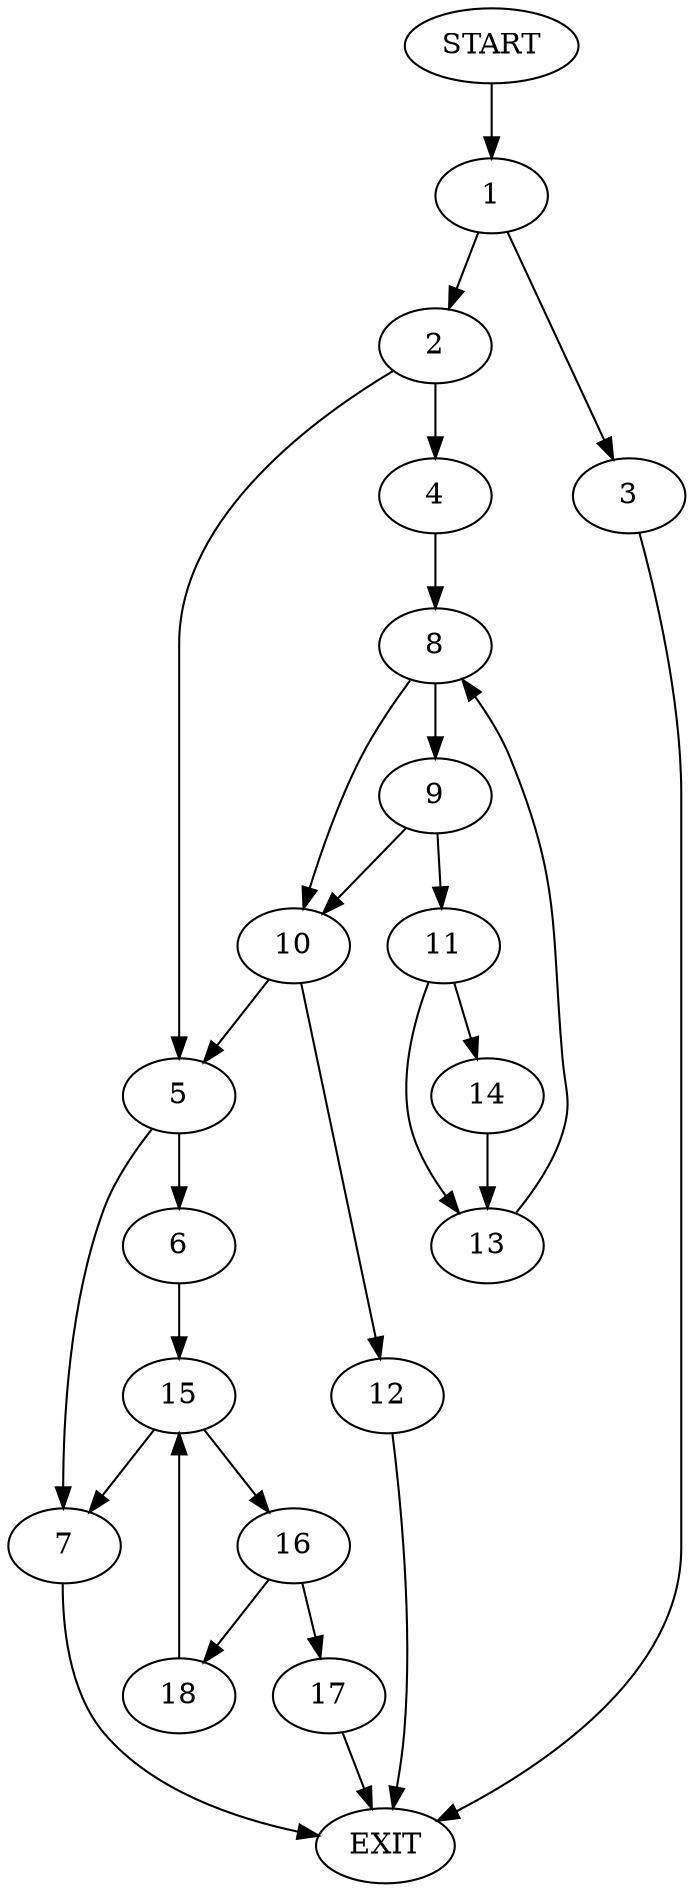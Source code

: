 digraph {
0 [label="START"]
19 [label="EXIT"]
0 -> 1
1 -> 2
1 -> 3
2 -> 4
2 -> 5
3 -> 19
5 -> 6
5 -> 7
4 -> 8
8 -> 9
8 -> 10
9 -> 10
9 -> 11
10 -> 5
10 -> 12
11 -> 13
11 -> 14
14 -> 13
13 -> 8
12 -> 19
6 -> 15
7 -> 19
15 -> 16
15 -> 7
16 -> 17
16 -> 18
17 -> 19
18 -> 15
}
